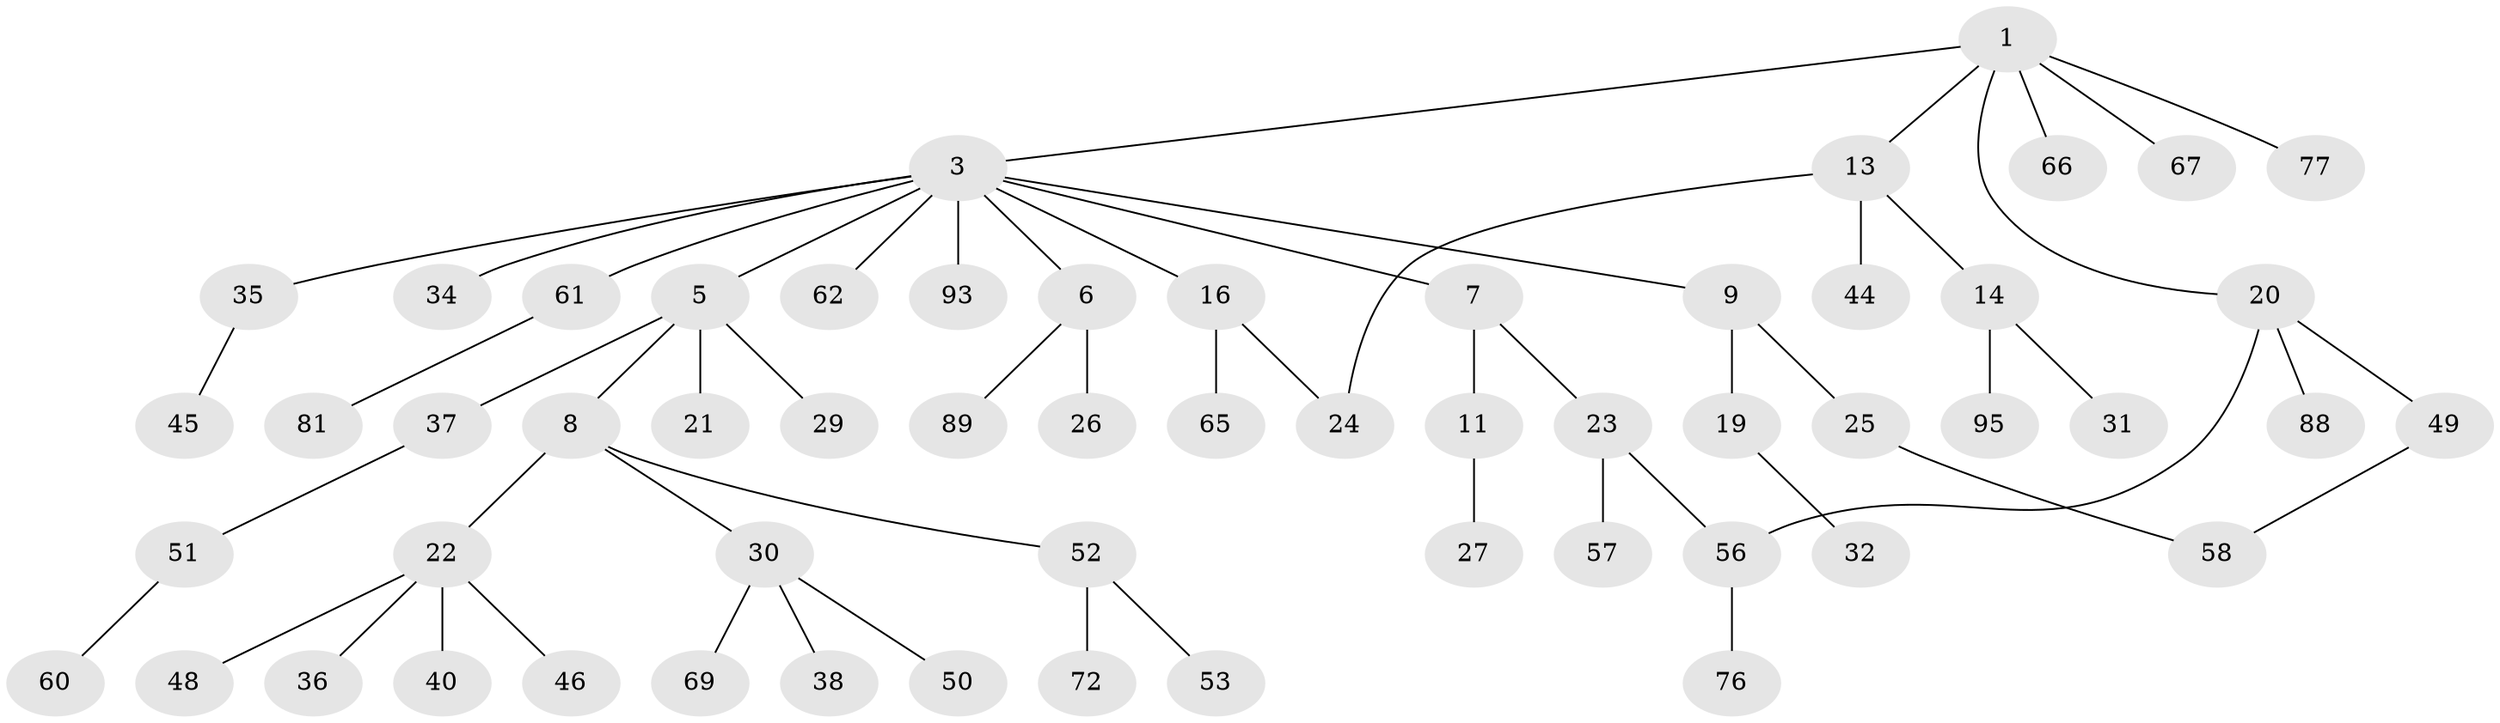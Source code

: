 // original degree distribution, {4: 0.10526315789473684, 6: 0.010526315789473684, 7: 0.010526315789473684, 5: 0.042105263157894736, 3: 0.09473684210526316, 2: 0.25263157894736843, 1: 0.4842105263157895}
// Generated by graph-tools (version 1.1) at 2025/17/03/04/25 18:17:11]
// undirected, 57 vertices, 59 edges
graph export_dot {
graph [start="1"]
  node [color=gray90,style=filled];
  1 [super="+2"];
  3 [super="+4"];
  5;
  6;
  7 [super="+10"];
  8 [super="+12+17"];
  9;
  11;
  13;
  14 [super="+15"];
  16 [super="+54"];
  19 [super="+42"];
  20 [super="+64"];
  21 [super="+87"];
  22;
  23 [super="+55"];
  24 [super="+41+86+43"];
  25 [super="+47+28"];
  26;
  27;
  29;
  30 [super="+63+33"];
  31 [super="+74"];
  32;
  34;
  35;
  36;
  37 [super="+68"];
  38;
  40;
  44;
  45;
  46 [super="+71"];
  48;
  49;
  50 [super="+92"];
  51;
  52;
  53;
  56;
  57 [super="+59"];
  58 [super="+84"];
  60;
  61;
  62;
  65;
  66 [super="+70"];
  67;
  69 [super="+94"];
  72;
  76;
  77;
  81;
  88;
  89;
  93;
  95;
  1 -- 13;
  1 -- 67;
  1 -- 77;
  1 -- 66;
  1 -- 3;
  1 -- 20;
  3 -- 7;
  3 -- 35;
  3 -- 61;
  3 -- 93;
  3 -- 16;
  3 -- 34;
  3 -- 5;
  3 -- 6;
  3 -- 9;
  3 -- 62;
  5 -- 8;
  5 -- 21;
  5 -- 29;
  5 -- 37;
  6 -- 26;
  6 -- 89;
  7 -- 11;
  7 -- 23;
  8 -- 22;
  8 -- 52;
  8 -- 30;
  9 -- 19;
  9 -- 25;
  11 -- 27;
  13 -- 14;
  13 -- 24;
  13 -- 44;
  14 -- 31;
  14 -- 95;
  16 -- 65;
  16 -- 24;
  19 -- 32;
  20 -- 49;
  20 -- 88;
  20 -- 56;
  22 -- 36;
  22 -- 40;
  22 -- 46;
  22 -- 48;
  23 -- 56;
  23 -- 57;
  25 -- 58;
  30 -- 69;
  30 -- 38;
  30 -- 50;
  35 -- 45;
  37 -- 51;
  49 -- 58;
  51 -- 60;
  52 -- 53;
  52 -- 72;
  56 -- 76;
  61 -- 81;
}

